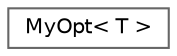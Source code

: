 digraph "类继承关系图"
{
 // LATEX_PDF_SIZE
  bgcolor="transparent";
  edge [fontname=Helvetica,fontsize=10,labelfontname=Helvetica,labelfontsize=10];
  node [fontname=Helvetica,fontsize=10,shape=box,height=0.2,width=0.4];
  rankdir="LR";
  Node0 [id="Node000000",label="MyOpt\< T \>",height=0.2,width=0.4,color="grey40", fillcolor="white", style="filled",URL="$struct_my_opt.html",tooltip=" "];
}
